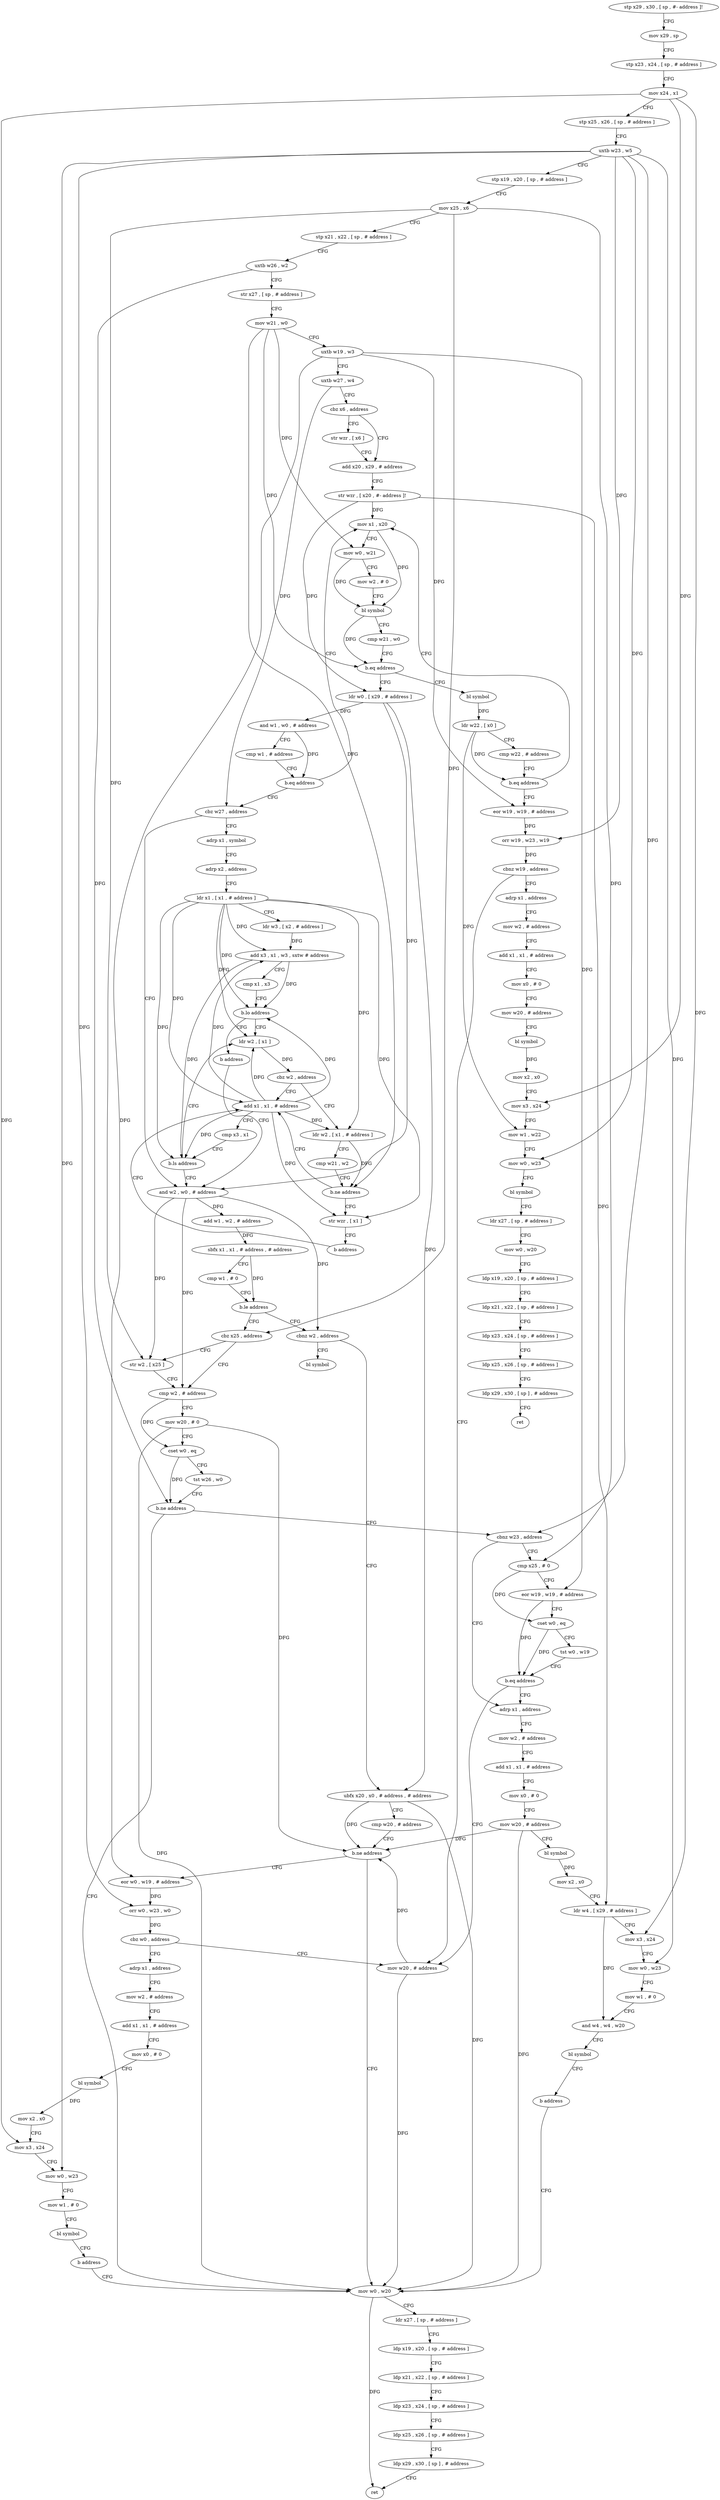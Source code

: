 digraph "func" {
"268200" [label = "stp x29 , x30 , [ sp , #- address ]!" ]
"268204" [label = "mov x29 , sp" ]
"268208" [label = "stp x23 , x24 , [ sp , # address ]" ]
"268212" [label = "mov x24 , x1" ]
"268216" [label = "stp x25 , x26 , [ sp , # address ]" ]
"268220" [label = "uxtb w23 , w5" ]
"268224" [label = "stp x19 , x20 , [ sp , # address ]" ]
"268228" [label = "mov x25 , x6" ]
"268232" [label = "stp x21 , x22 , [ sp , # address ]" ]
"268236" [label = "uxtb w26 , w2" ]
"268240" [label = "str x27 , [ sp , # address ]" ]
"268244" [label = "mov w21 , w0" ]
"268248" [label = "uxtb w19 , w3" ]
"268252" [label = "uxtb w27 , w4" ]
"268256" [label = "cbz x6 , address" ]
"268264" [label = "add x20 , x29 , # address" ]
"268260" [label = "str wzr , [ x6 ]" ]
"268268" [label = "str wzr , [ x20 , #- address ]!" ]
"268272" [label = "mov x1 , x20" ]
"268360" [label = "ldr w0 , [ x29 , # address ]" ]
"268364" [label = "and w1 , w0 , # address" ]
"268368" [label = "cmp w1 , # address" ]
"268372" [label = "b.eq address" ]
"268376" [label = "cbz w27 , address" ]
"268296" [label = "bl symbol" ]
"268300" [label = "ldr w22 , [ x0 ]" ]
"268304" [label = "cmp w22 , # address" ]
"268308" [label = "b.eq address" ]
"268312" [label = "eor w19 , w19 , # address" ]
"268276" [label = "mov w0 , w21" ]
"268280" [label = "mov w2 , # 0" ]
"268284" [label = "bl symbol" ]
"268288" [label = "cmp w21 , w0" ]
"268292" [label = "b.eq address" ]
"268536" [label = "and w2 , w0 , # address" ]
"268380" [label = "adrp x1 , symbol" ]
"268316" [label = "orr w19 , w23 , w19" ]
"268320" [label = "cbnz w19 , address" ]
"268456" [label = "adrp x1 , address" ]
"268324" [label = "mov w20 , # address" ]
"268540" [label = "add w1 , w2 , # address" ]
"268544" [label = "sbfx x1 , x1 , # address , # address" ]
"268548" [label = "cmp w1 , # 0" ]
"268552" [label = "b.le address" ]
"268664" [label = "cbnz w2 , address" ]
"268556" [label = "cbz x25 , address" ]
"268384" [label = "adrp x2 , address" ]
"268388" [label = "ldr x1 , [ x1 , # address ]" ]
"268392" [label = "ldr w3 , [ x2 , # address ]" ]
"268396" [label = "add x3 , x1 , w3 , sxtw # address" ]
"268400" [label = "cmp x1 , x3" ]
"268404" [label = "b.lo address" ]
"268428" [label = "ldr w2 , [ x1 ]" ]
"268408" [label = "b address" ]
"268460" [label = "mov w2 , # address" ]
"268464" [label = "add x1 , x1 , # address" ]
"268468" [label = "mov x0 , # 0" ]
"268472" [label = "mov w20 , # address" ]
"268476" [label = "bl symbol" ]
"268480" [label = "mov x2 , x0" ]
"268484" [label = "mov x3 , x24" ]
"268488" [label = "mov w1 , w22" ]
"268492" [label = "mov w0 , w23" ]
"268496" [label = "bl symbol" ]
"268500" [label = "ldr x27 , [ sp , # address ]" ]
"268504" [label = "mov w0 , w20" ]
"268508" [label = "ldp x19 , x20 , [ sp , # address ]" ]
"268512" [label = "ldp x21 , x22 , [ sp , # address ]" ]
"268516" [label = "ldp x23 , x24 , [ sp , # address ]" ]
"268520" [label = "ldp x25 , x26 , [ sp , # address ]" ]
"268524" [label = "ldp x29 , x30 , [ sp ] , # address" ]
"268528" [label = "ret" ]
"268328" [label = "mov w0 , w20" ]
"268736" [label = "bl symbol" ]
"268668" [label = "ubfx x20 , x0 , # address , # address" ]
"268564" [label = "cmp w2 , # address" ]
"268560" [label = "str w2 , [ x25 ]" ]
"268432" [label = "cbz w2 , address" ]
"268416" [label = "add x1 , x1 , # address" ]
"268436" [label = "ldr w2 , [ x1 , # address ]" ]
"268672" [label = "cmp w20 , # address" ]
"268676" [label = "b.ne address" ]
"268680" [label = "eor w0 , w19 , # address" ]
"268568" [label = "mov w20 , # 0" ]
"268572" [label = "cset w0 , eq" ]
"268576" [label = "tst w26 , w0" ]
"268580" [label = "b.ne address" ]
"268584" [label = "cbnz w23 , address" ]
"268420" [label = "cmp x3 , x1" ]
"268424" [label = "b.ls address" ]
"268440" [label = "cmp w21 , w2" ]
"268444" [label = "b.ne address" ]
"268448" [label = "str wzr , [ x1 ]" ]
"268332" [label = "ldr x27 , [ sp , # address ]" ]
"268336" [label = "ldp x19 , x20 , [ sp , # address ]" ]
"268340" [label = "ldp x21 , x22 , [ sp , # address ]" ]
"268344" [label = "ldp x23 , x24 , [ sp , # address ]" ]
"268348" [label = "ldp x25 , x26 , [ sp , # address ]" ]
"268352" [label = "ldp x29 , x30 , [ sp ] , # address" ]
"268356" [label = "ret" ]
"268684" [label = "orr w0 , w23 , w0" ]
"268688" [label = "cbz w0 , address" ]
"268692" [label = "adrp x1 , address" ]
"268608" [label = "adrp x1 , address" ]
"268588" [label = "cmp x25 , # 0" ]
"268452" [label = "b address" ]
"268696" [label = "mov w2 , # address" ]
"268700" [label = "add x1 , x1 , # address" ]
"268704" [label = "mov x0 , # 0" ]
"268708" [label = "bl symbol" ]
"268712" [label = "mov x2 , x0" ]
"268716" [label = "mov x3 , x24" ]
"268720" [label = "mov w0 , w23" ]
"268724" [label = "mov w1 , # 0" ]
"268728" [label = "bl symbol" ]
"268732" [label = "b address" ]
"268612" [label = "mov w2 , # address" ]
"268616" [label = "add x1 , x1 , # address" ]
"268620" [label = "mov x0 , # 0" ]
"268624" [label = "mov w20 , # address" ]
"268628" [label = "bl symbol" ]
"268632" [label = "mov x2 , x0" ]
"268636" [label = "ldr w4 , [ x29 , # address ]" ]
"268640" [label = "mov x3 , x24" ]
"268644" [label = "mov w0 , w23" ]
"268648" [label = "mov w1 , # 0" ]
"268652" [label = "and w4 , w4 , w20" ]
"268656" [label = "bl symbol" ]
"268660" [label = "b address" ]
"268592" [label = "eor w19 , w19 , # address" ]
"268596" [label = "cset w0 , eq" ]
"268600" [label = "tst w0 , w19" ]
"268604" [label = "b.eq address" ]
"268200" -> "268204" [ label = "CFG" ]
"268204" -> "268208" [ label = "CFG" ]
"268208" -> "268212" [ label = "CFG" ]
"268212" -> "268216" [ label = "CFG" ]
"268212" -> "268484" [ label = "DFG" ]
"268212" -> "268716" [ label = "DFG" ]
"268212" -> "268640" [ label = "DFG" ]
"268216" -> "268220" [ label = "CFG" ]
"268220" -> "268224" [ label = "CFG" ]
"268220" -> "268316" [ label = "DFG" ]
"268220" -> "268492" [ label = "DFG" ]
"268220" -> "268684" [ label = "DFG" ]
"268220" -> "268720" [ label = "DFG" ]
"268220" -> "268584" [ label = "DFG" ]
"268220" -> "268644" [ label = "DFG" ]
"268224" -> "268228" [ label = "CFG" ]
"268228" -> "268232" [ label = "CFG" ]
"268228" -> "268556" [ label = "DFG" ]
"268228" -> "268560" [ label = "DFG" ]
"268228" -> "268588" [ label = "DFG" ]
"268232" -> "268236" [ label = "CFG" ]
"268236" -> "268240" [ label = "CFG" ]
"268236" -> "268580" [ label = "DFG" ]
"268240" -> "268244" [ label = "CFG" ]
"268244" -> "268248" [ label = "CFG" ]
"268244" -> "268276" [ label = "DFG" ]
"268244" -> "268292" [ label = "DFG" ]
"268244" -> "268444" [ label = "DFG" ]
"268248" -> "268252" [ label = "CFG" ]
"268248" -> "268312" [ label = "DFG" ]
"268248" -> "268680" [ label = "DFG" ]
"268248" -> "268592" [ label = "DFG" ]
"268252" -> "268256" [ label = "CFG" ]
"268252" -> "268376" [ label = "DFG" ]
"268256" -> "268264" [ label = "CFG" ]
"268256" -> "268260" [ label = "CFG" ]
"268264" -> "268268" [ label = "CFG" ]
"268260" -> "268264" [ label = "CFG" ]
"268268" -> "268272" [ label = "DFG" ]
"268268" -> "268360" [ label = "DFG" ]
"268268" -> "268636" [ label = "DFG" ]
"268272" -> "268276" [ label = "CFG" ]
"268272" -> "268284" [ label = "DFG" ]
"268360" -> "268364" [ label = "DFG" ]
"268360" -> "268536" [ label = "DFG" ]
"268360" -> "268668" [ label = "DFG" ]
"268364" -> "268368" [ label = "CFG" ]
"268364" -> "268372" [ label = "DFG" ]
"268368" -> "268372" [ label = "CFG" ]
"268372" -> "268272" [ label = "CFG" ]
"268372" -> "268376" [ label = "CFG" ]
"268376" -> "268536" [ label = "CFG" ]
"268376" -> "268380" [ label = "CFG" ]
"268296" -> "268300" [ label = "DFG" ]
"268300" -> "268304" [ label = "CFG" ]
"268300" -> "268308" [ label = "DFG" ]
"268300" -> "268488" [ label = "DFG" ]
"268304" -> "268308" [ label = "CFG" ]
"268308" -> "268272" [ label = "CFG" ]
"268308" -> "268312" [ label = "CFG" ]
"268312" -> "268316" [ label = "DFG" ]
"268276" -> "268280" [ label = "CFG" ]
"268276" -> "268284" [ label = "DFG" ]
"268280" -> "268284" [ label = "CFG" ]
"268284" -> "268288" [ label = "CFG" ]
"268284" -> "268292" [ label = "DFG" ]
"268288" -> "268292" [ label = "CFG" ]
"268292" -> "268360" [ label = "CFG" ]
"268292" -> "268296" [ label = "CFG" ]
"268536" -> "268540" [ label = "DFG" ]
"268536" -> "268664" [ label = "DFG" ]
"268536" -> "268564" [ label = "DFG" ]
"268536" -> "268560" [ label = "DFG" ]
"268380" -> "268384" [ label = "CFG" ]
"268316" -> "268320" [ label = "DFG" ]
"268320" -> "268456" [ label = "CFG" ]
"268320" -> "268324" [ label = "CFG" ]
"268456" -> "268460" [ label = "CFG" ]
"268324" -> "268328" [ label = "DFG" ]
"268324" -> "268676" [ label = "DFG" ]
"268540" -> "268544" [ label = "DFG" ]
"268544" -> "268548" [ label = "CFG" ]
"268544" -> "268552" [ label = "DFG" ]
"268548" -> "268552" [ label = "CFG" ]
"268552" -> "268664" [ label = "CFG" ]
"268552" -> "268556" [ label = "CFG" ]
"268664" -> "268736" [ label = "CFG" ]
"268664" -> "268668" [ label = "CFG" ]
"268556" -> "268564" [ label = "CFG" ]
"268556" -> "268560" [ label = "CFG" ]
"268384" -> "268388" [ label = "CFG" ]
"268388" -> "268392" [ label = "CFG" ]
"268388" -> "268396" [ label = "DFG" ]
"268388" -> "268404" [ label = "DFG" ]
"268388" -> "268428" [ label = "DFG" ]
"268388" -> "268416" [ label = "DFG" ]
"268388" -> "268424" [ label = "DFG" ]
"268388" -> "268436" [ label = "DFG" ]
"268388" -> "268448" [ label = "DFG" ]
"268392" -> "268396" [ label = "DFG" ]
"268396" -> "268400" [ label = "CFG" ]
"268396" -> "268404" [ label = "DFG" ]
"268396" -> "268424" [ label = "DFG" ]
"268400" -> "268404" [ label = "CFG" ]
"268404" -> "268428" [ label = "CFG" ]
"268404" -> "268408" [ label = "CFG" ]
"268428" -> "268432" [ label = "DFG" ]
"268408" -> "268536" [ label = "CFG" ]
"268460" -> "268464" [ label = "CFG" ]
"268464" -> "268468" [ label = "CFG" ]
"268468" -> "268472" [ label = "CFG" ]
"268472" -> "268476" [ label = "CFG" ]
"268476" -> "268480" [ label = "DFG" ]
"268480" -> "268484" [ label = "CFG" ]
"268484" -> "268488" [ label = "CFG" ]
"268488" -> "268492" [ label = "CFG" ]
"268492" -> "268496" [ label = "CFG" ]
"268496" -> "268500" [ label = "CFG" ]
"268500" -> "268504" [ label = "CFG" ]
"268504" -> "268508" [ label = "CFG" ]
"268508" -> "268512" [ label = "CFG" ]
"268512" -> "268516" [ label = "CFG" ]
"268516" -> "268520" [ label = "CFG" ]
"268520" -> "268524" [ label = "CFG" ]
"268524" -> "268528" [ label = "CFG" ]
"268328" -> "268332" [ label = "CFG" ]
"268328" -> "268356" [ label = "DFG" ]
"268668" -> "268672" [ label = "CFG" ]
"268668" -> "268328" [ label = "DFG" ]
"268668" -> "268676" [ label = "DFG" ]
"268564" -> "268568" [ label = "CFG" ]
"268564" -> "268572" [ label = "DFG" ]
"268560" -> "268564" [ label = "CFG" ]
"268432" -> "268416" [ label = "CFG" ]
"268432" -> "268436" [ label = "CFG" ]
"268416" -> "268420" [ label = "CFG" ]
"268416" -> "268428" [ label = "DFG" ]
"268416" -> "268396" [ label = "DFG" ]
"268416" -> "268404" [ label = "DFG" ]
"268416" -> "268424" [ label = "DFG" ]
"268416" -> "268436" [ label = "DFG" ]
"268416" -> "268448" [ label = "DFG" ]
"268436" -> "268440" [ label = "CFG" ]
"268436" -> "268444" [ label = "DFG" ]
"268672" -> "268676" [ label = "CFG" ]
"268676" -> "268328" [ label = "CFG" ]
"268676" -> "268680" [ label = "CFG" ]
"268680" -> "268684" [ label = "DFG" ]
"268568" -> "268572" [ label = "CFG" ]
"268568" -> "268328" [ label = "DFG" ]
"268568" -> "268676" [ label = "DFG" ]
"268572" -> "268576" [ label = "CFG" ]
"268572" -> "268580" [ label = "DFG" ]
"268576" -> "268580" [ label = "CFG" ]
"268580" -> "268328" [ label = "CFG" ]
"268580" -> "268584" [ label = "CFG" ]
"268584" -> "268608" [ label = "CFG" ]
"268584" -> "268588" [ label = "CFG" ]
"268420" -> "268424" [ label = "CFG" ]
"268424" -> "268536" [ label = "CFG" ]
"268424" -> "268428" [ label = "CFG" ]
"268440" -> "268444" [ label = "CFG" ]
"268444" -> "268416" [ label = "CFG" ]
"268444" -> "268448" [ label = "CFG" ]
"268448" -> "268452" [ label = "CFG" ]
"268332" -> "268336" [ label = "CFG" ]
"268336" -> "268340" [ label = "CFG" ]
"268340" -> "268344" [ label = "CFG" ]
"268344" -> "268348" [ label = "CFG" ]
"268348" -> "268352" [ label = "CFG" ]
"268352" -> "268356" [ label = "CFG" ]
"268684" -> "268688" [ label = "DFG" ]
"268688" -> "268324" [ label = "CFG" ]
"268688" -> "268692" [ label = "CFG" ]
"268692" -> "268696" [ label = "CFG" ]
"268608" -> "268612" [ label = "CFG" ]
"268588" -> "268592" [ label = "CFG" ]
"268588" -> "268596" [ label = "DFG" ]
"268452" -> "268416" [ label = "CFG" ]
"268696" -> "268700" [ label = "CFG" ]
"268700" -> "268704" [ label = "CFG" ]
"268704" -> "268708" [ label = "CFG" ]
"268708" -> "268712" [ label = "DFG" ]
"268712" -> "268716" [ label = "CFG" ]
"268716" -> "268720" [ label = "CFG" ]
"268720" -> "268724" [ label = "CFG" ]
"268724" -> "268728" [ label = "CFG" ]
"268728" -> "268732" [ label = "CFG" ]
"268732" -> "268328" [ label = "CFG" ]
"268612" -> "268616" [ label = "CFG" ]
"268616" -> "268620" [ label = "CFG" ]
"268620" -> "268624" [ label = "CFG" ]
"268624" -> "268628" [ label = "CFG" ]
"268624" -> "268328" [ label = "DFG" ]
"268624" -> "268676" [ label = "DFG" ]
"268628" -> "268632" [ label = "DFG" ]
"268632" -> "268636" [ label = "CFG" ]
"268636" -> "268640" [ label = "CFG" ]
"268636" -> "268652" [ label = "DFG" ]
"268640" -> "268644" [ label = "CFG" ]
"268644" -> "268648" [ label = "CFG" ]
"268648" -> "268652" [ label = "CFG" ]
"268652" -> "268656" [ label = "CFG" ]
"268656" -> "268660" [ label = "CFG" ]
"268660" -> "268328" [ label = "CFG" ]
"268592" -> "268596" [ label = "CFG" ]
"268592" -> "268604" [ label = "DFG" ]
"268596" -> "268600" [ label = "CFG" ]
"268596" -> "268604" [ label = "DFG" ]
"268600" -> "268604" [ label = "CFG" ]
"268604" -> "268324" [ label = "CFG" ]
"268604" -> "268608" [ label = "CFG" ]
}
